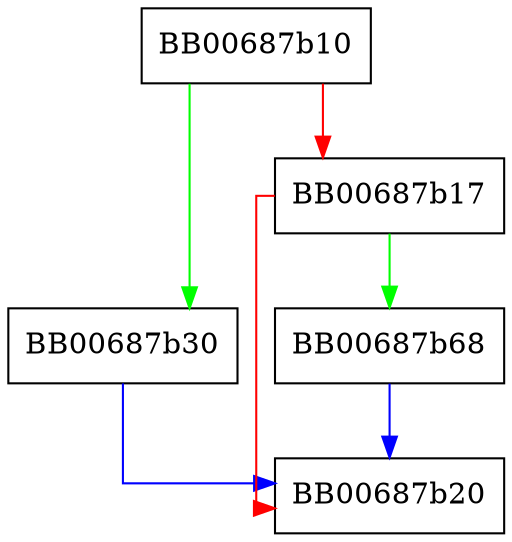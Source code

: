 digraph X509_PUBKEY_get0 {
  node [shape="box"];
  graph [splines=ortho];
  BB00687b10 -> BB00687b30 [color="green"];
  BB00687b10 -> BB00687b17 [color="red"];
  BB00687b17 -> BB00687b68 [color="green"];
  BB00687b17 -> BB00687b20 [color="red"];
  BB00687b30 -> BB00687b20 [color="blue"];
  BB00687b68 -> BB00687b20 [color="blue"];
}